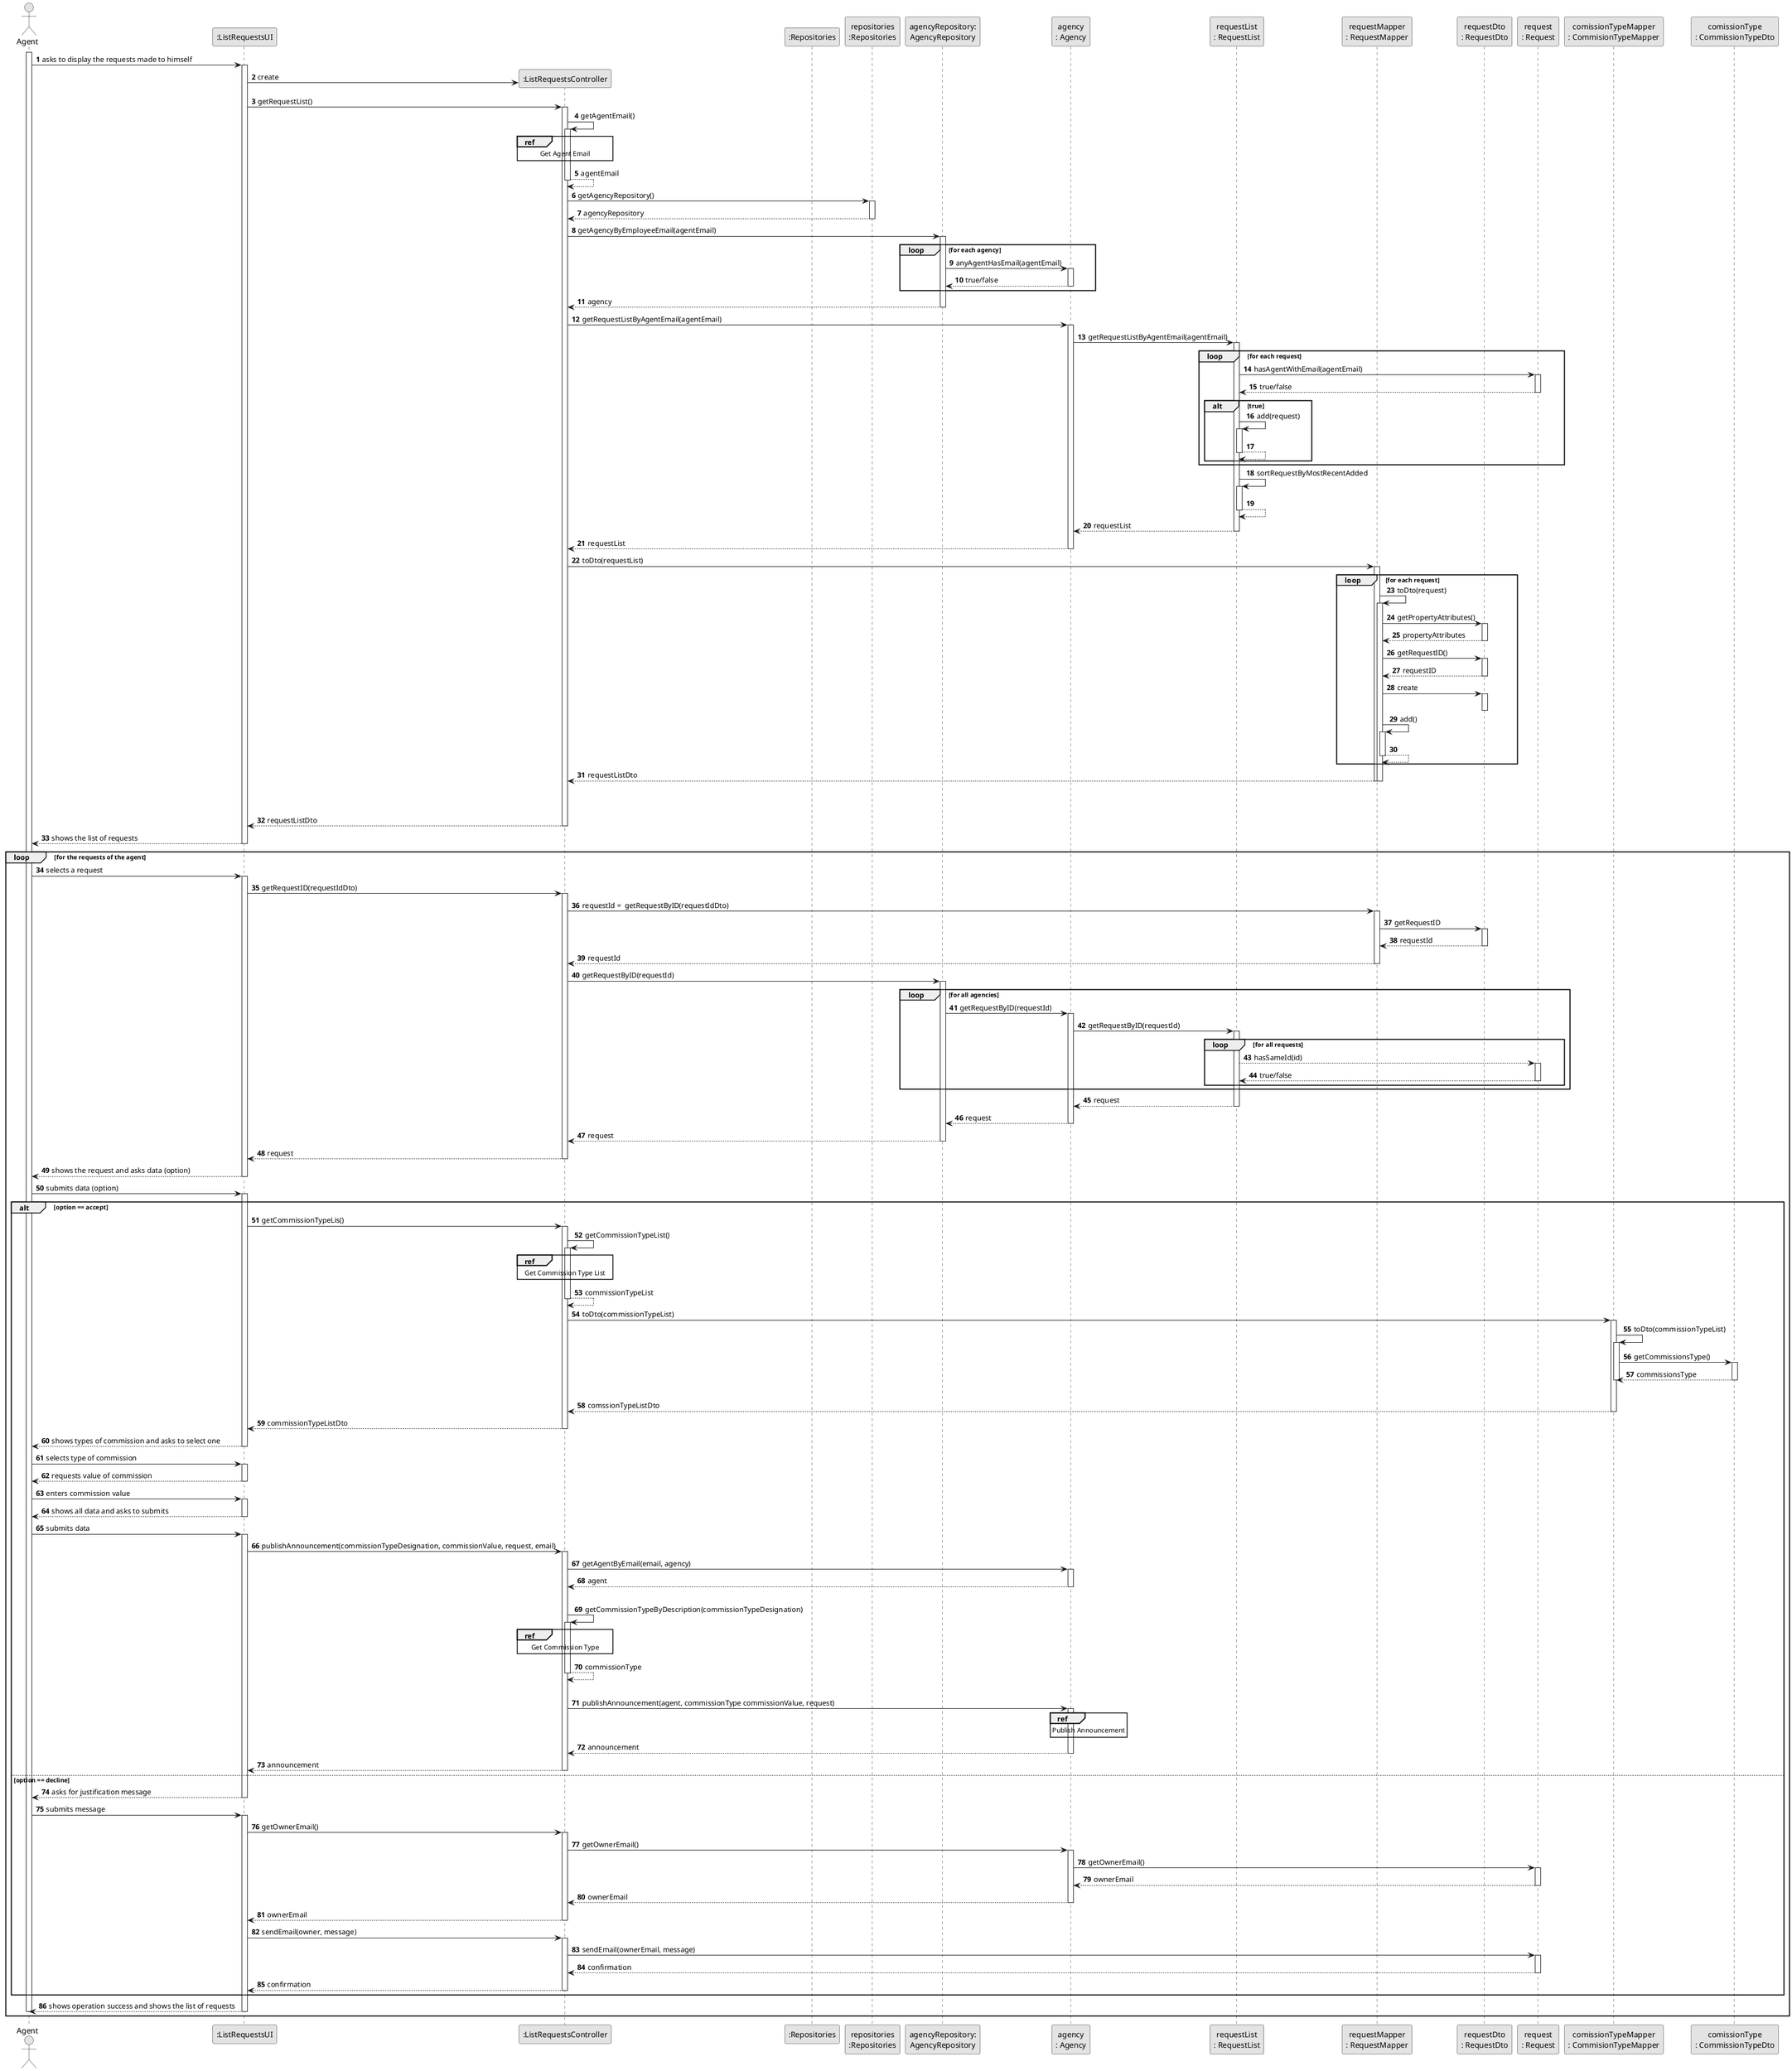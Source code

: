 @startuml
skinparam monochrome true
skinparam packageStyle rectangle
skinparam shadowing false

autonumber

'hide footbox
actor "Agent" as ADM
participant ":ListRequestsUI" as UI
participant ":ListRequestsController" as CTRL
participant ":Repositories" as RepositorySingleton
participant "repositories\n:Repositories" as PLAT
participant "agencyRepository:\nAgencyRepository" as AgencyRepository
participant "agency\n: Agency" as AGENCY
participant "requestList\n: RequestList" as ReqList
participant "requestMapper\n: RequestMapper" as ReqMapper
participant "requestDto\n: RequestDto" as ReqDto
participant "request\n: Request" as REQUEST
participant "comissionTypeMapper\n: CommisionTypeMapper" as ComTypeMapper
participant "comissionType\n: CommissionTypeDto" as ComType

activate ADM

        ADM -> UI : asks to display the requests made to himself

        activate UI

            UI -> CTRL** : create

            UI -> CTRL : getRequestList()
            activate CTRL

                CTRL -> CTRL : getAgentEmail()
                activate CTRL

                ref over CTRL
                    Get Agent Email
                end ref

                 CTRL --> CTRL : agentEmail
                 deactivate CTRL

                CTRL -> PLAT : getAgencyRepository()
                activate PLAT

                    PLAT --> CTRL: agencyRepository
                deactivate PLAT

                CTRL -> AgencyRepository : getAgencyByEmployeeEmail(agentEmail)
                activate AgencyRepository

                loop for each agency
                     AgencyRepository -> AGENCY : anyAgentHasEmail(agentEmail)
                     activate AGENCY

                      AGENCY --> AgencyRepository : true/false
                     deactivate AGENCY
                end

                AgencyRepository --> CTRL : agency
                deactivate AgencyRepository

                CTRL -> AGENCY : getRequestListByAgentEmail(agentEmail)
                activate AGENCY

                AGENCY -> ReqList : getRequestListByAgentEmail(agentEmail)
                activate ReqList

                loop for each request
                 ReqList -> REQUEST : hasAgentWithEmail(agentEmail)
                 activate REQUEST

                 REQUEST --> ReqList : true/false
                 deactivate REQUEST

                     alt true
                     ReqList -> ReqList : add(request)
                     activate ReqList

                     ReqList --> ReqList :
                     deactivate ReqList
                     end

                 end

                 ReqList -> ReqList : sortRequestByMostRecentAdded
                 activate ReqList

                 ReqList --> ReqList :
                 deactivate ReqList

                 ReqList --> AGENCY : requestList
                 deactivate ReqList

                AGENCY --> CTRL : requestList
                deactivate AGENCY

                CTRL -> ReqMapper : toDto(requestList)
                activate ReqMapper

                loop for each request
                ReqMapper -> ReqMapper : toDto(request)
                activate ReqMapper

                ReqMapper -> ReqDto : getPropertyAttributes()
                activate ReqDto

                ReqDto --> ReqMapper : propertyAttributes
                deactivate ReqDto

                ReqMapper -> ReqDto : getRequestID()
                activate ReqDto

                ReqDto --> ReqMapper : requestID
                deactivate ReqDto

                ReqMapper -> ReqDto : create
                activate ReqDto
                deactivate ReqDto

                ReqMapper -> ReqMapper : add()
                activate ReqMapper

                ReqMapper --> ReqMapper :
                deactivate ReqMapper
                end

                ReqMapper --> CTRL : requestListDto
                deactivate ReqMapper
                |||
                deactivate ReqMapper
                |||

                CTRL --> UI : requestListDto
            deactivate CTRL

            UI --> ADM : shows the list of requests
        deactivate UI

    loop for the requests of the agent

    ADM -> UI : selects a request
    activate UI

    UI -> CTRL : getRequestID(requestIdDto)
    activate CTRL

    CTRL -> ReqMapper : requestId =  getRequestByID(requestIdDto)
    activate ReqMapper

    ReqMapper -> ReqDto : getRequestID
    activate ReqDto

    ReqDto --> ReqMapper : requestId
    deactivate ReqDto

    ReqMapper --> CTRL : requestId
    deactivate ReqMapper

    CTRL -> AgencyRepository : getRequestByID(requestId)
    activate AgencyRepository

    loop for all agencies

        AgencyRepository -> AGENCY : getRequestByID(requestId)
        activate AGENCY

            AGENCY -> ReqList : getRequestByID(requestId)

            loop for all requests

                activate ReqList

                ReqList --> REQUEST : hasSameId(id)

                activate REQUEST

                    REQUEST --> ReqList : true/false
                deactivate REQUEST
            end
    end

    ReqList --> AGENCY : request
    deactivate ReqList

    AGENCY --> AgencyRepository : request
    deactivate AGENCY

    AgencyRepository --> CTRL :request
    deactivate AgencyRepository




    CTRL --> UI : request
    deactivate CTRL



    UI --> ADM : shows the request and asks data (option)
    deactivate UI

    ADM -> UI : submits data (option)
    activate UI

    alt option == accept

          UI -> CTRL : getCommissionTypeLis()
          activate CTRL

          CTRL -> CTRL : getCommissionTypeList()
          activate CTRL

            ref over CTRL
            Get Commission Type List
            end ref

            CTRL --> CTRL : commissionTypeList
            deactivate CTRL

                CTRL -> ComTypeMapper : toDto(commissionTypeList)
                activate ComTypeMapper

                ComTypeMapper -> ComTypeMapper : toDto(commissionTypeList)
                activate ComTypeMapper

                ComTypeMapper -> ComType : getCommissionsType()
                activate ComType

                ComType --> ComTypeMapper : commissionsType
                deactivate ComType

                deactivate ComTypeMapper
                |||
                ComTypeMapper --> CTRL : comssionTypeListDto
                deactivate ComTypeMapper


              CTRL --> UI : commissionTypeListDto
              deactivate CTRL

            UI --> ADM : shows types of commission and asks to select one
            deactivate UI

            ADM -> UI : selects type of commission
            activate UI

            UI --> ADM : requests value of commission
            deactivate UI

            ADM -> UI : enters commission value
            activate UI

            UI --> ADM : shows all data and asks to submits
            deactivate UI

            ADM -> UI : submits data
            activate UI

            UI -> CTRL : publishAnnouncement(commissionTypeDesignation, commissionValue, request, email)
            activate CTRL


            CTRL -> AGENCY: getAgentByEmail(email, agency)
            activate AGENCY

            AGENCY --> CTRL : agent
            deactivate AGENCY
            |||

            CTRL -> CTRL : getCommissionTypeByDescription(commissionTypeDesignation)
            activate CTRL
                ref over CTRL
                Get Commission Type
                end ref
            CTRL --> CTRL : commissionType
            deactivate CTRL
             |||

                CTRL -> AGENCY: publishAnnouncement(agent, commissionType commissionValue, request)

                    ref over AGENCY
                        Publish Announcement
                    end ref

                    activate AGENCY

                AGENCY --> CTRL: announcement
                deactivate AGENCY

                CTRL --> UI: announcement
                deactivate CTRL

    else option == decline

            UI --> ADM : asks for justification message
            deactivate UI

            ADM -> UI : submits message
            activate UI

            UI -> CTRL : getOwnerEmail()
            activate CTRL

            CTRL -> AGENCY : getOwnerEmail()
            activate AGENCY

            AGENCY -> REQUEST : getOwnerEmail()
            activate REQUEST

            REQUEST --> AGENCY : ownerEmail
            deactivate REQUEST

            AGENCY --> CTRL : ownerEmail
            deactivate AGENCY

            CTRL --> UI : ownerEmail
            deactivate CTRL

            UI -> CTRL : sendEmail(owner, message)
            activate CTRL

            CTRL -> REQUEST : sendEmail(ownerEmail, message)
            activate REQUEST

            REQUEST --> CTRL : confirmation
            deactivate REQUEST

            CTRL --> UI : confirmation
            deactivate CTRL

    end


    UI --> ADM : shows operation success and shows the list of requests
    deactivate UI


deactivate ADM

end

@enduml
